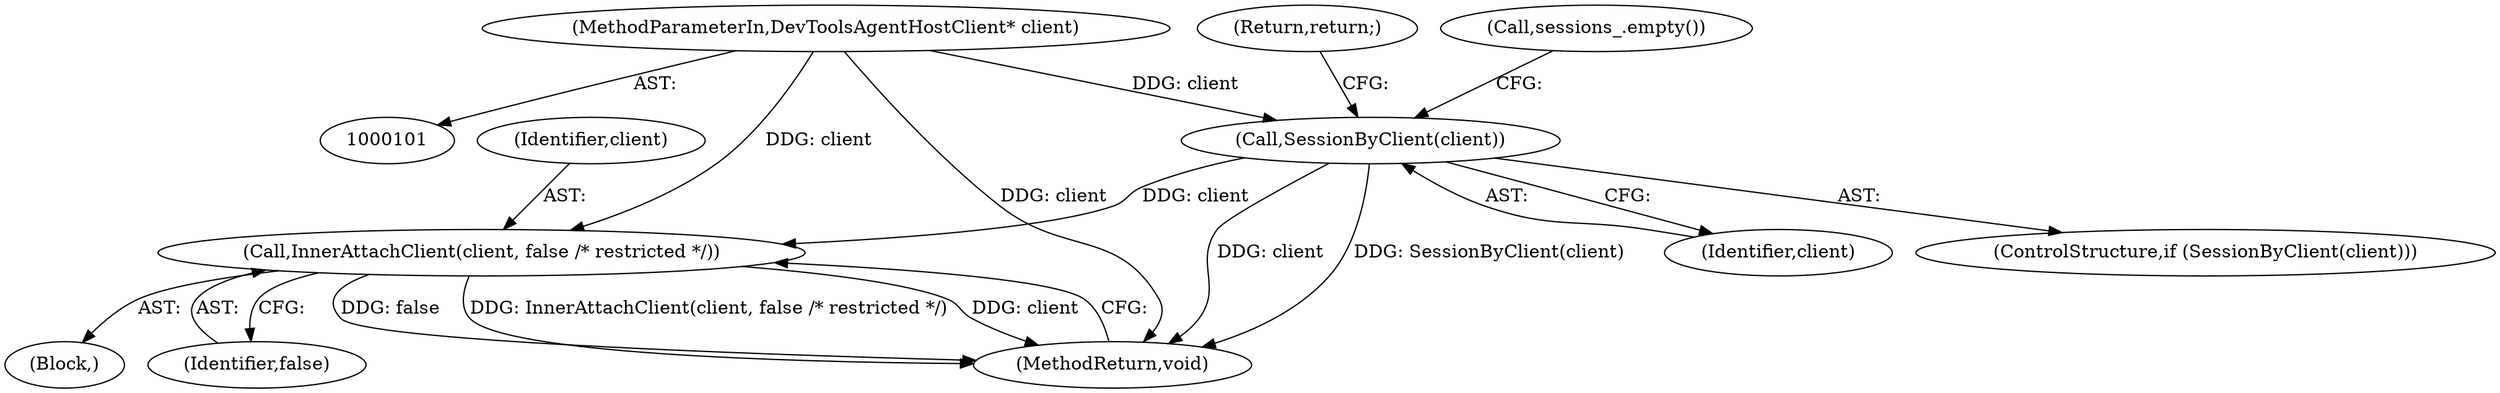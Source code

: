digraph "0_Chrome_2aec794f26098c7a361c27d7c8f57119631cca8a_7@pointer" {
"1000105" [label="(Call,SessionByClient(client))"];
"1000102" [label="(MethodParameterIn,DevToolsAgentHostClient* client)"];
"1000115" [label="(Call,InnerAttachClient(client, false /* restricted */))"];
"1000111" [label="(Call,sessions_.empty())"];
"1000102" [label="(MethodParameterIn,DevToolsAgentHostClient* client)"];
"1000103" [label="(Block,)"];
"1000104" [label="(ControlStructure,if (SessionByClient(client)))"];
"1000105" [label="(Call,SessionByClient(client))"];
"1000117" [label="(Identifier,false)"];
"1000106" [label="(Identifier,client)"];
"1000115" [label="(Call,InnerAttachClient(client, false /* restricted */))"];
"1000116" [label="(Identifier,client)"];
"1000118" [label="(MethodReturn,void)"];
"1000107" [label="(Return,return;)"];
"1000105" -> "1000104"  [label="AST: "];
"1000105" -> "1000106"  [label="CFG: "];
"1000106" -> "1000105"  [label="AST: "];
"1000107" -> "1000105"  [label="CFG: "];
"1000111" -> "1000105"  [label="CFG: "];
"1000105" -> "1000118"  [label="DDG: SessionByClient(client)"];
"1000105" -> "1000118"  [label="DDG: client"];
"1000102" -> "1000105"  [label="DDG: client"];
"1000105" -> "1000115"  [label="DDG: client"];
"1000102" -> "1000101"  [label="AST: "];
"1000102" -> "1000118"  [label="DDG: client"];
"1000102" -> "1000115"  [label="DDG: client"];
"1000115" -> "1000103"  [label="AST: "];
"1000115" -> "1000117"  [label="CFG: "];
"1000116" -> "1000115"  [label="AST: "];
"1000117" -> "1000115"  [label="AST: "];
"1000118" -> "1000115"  [label="CFG: "];
"1000115" -> "1000118"  [label="DDG: false"];
"1000115" -> "1000118"  [label="DDG: InnerAttachClient(client, false /* restricted */)"];
"1000115" -> "1000118"  [label="DDG: client"];
}
